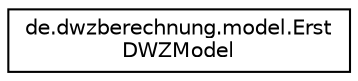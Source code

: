 digraph "Grafische Darstellung der Klassenhierarchie"
{
  edge [fontname="Helvetica",fontsize="10",labelfontname="Helvetica",labelfontsize="10"];
  node [fontname="Helvetica",fontsize="10",shape=record];
  rankdir="LR";
  Node1 [label="de.dwzberechnung.model.Erst\lDWZModel",height=0.2,width=0.4,color="black", fillcolor="white", style="filled",URL="$classde_1_1dwzberechnung_1_1model_1_1_erst_d_w_z_model.html"];
}
